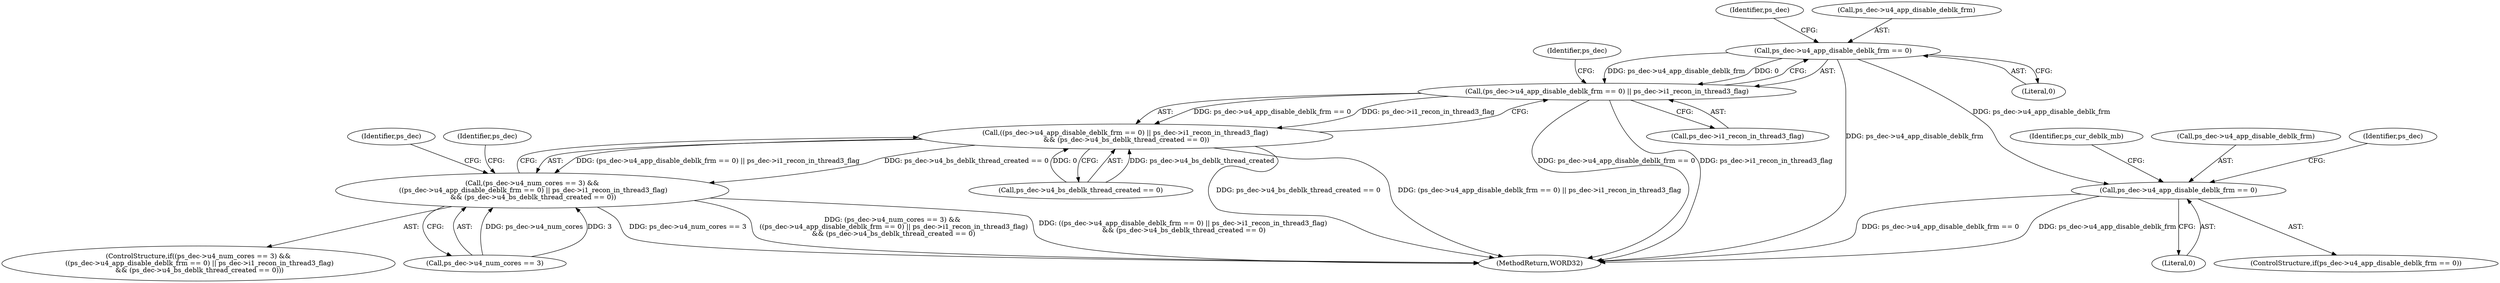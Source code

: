digraph "0_Android_494561291a503840f385fbcd11d9bc5f4dc502b8_0@pointer" {
"1000503" [label="(Call,ps_dec->u4_app_disable_deblk_frm == 0)"];
"1000502" [label="(Call,(ps_dec->u4_app_disable_deblk_frm == 0) || ps_dec->i1_recon_in_thread3_flag)"];
"1000501" [label="(Call,((ps_dec->u4_app_disable_deblk_frm == 0) || ps_dec->i1_recon_in_thread3_flag)\n && (ps_dec->u4_bs_deblk_thread_created == 0))"];
"1000495" [label="(Call,(ps_dec->u4_num_cores == 3) &&\n ((ps_dec->u4_app_disable_deblk_frm == 0) || ps_dec->i1_recon_in_thread3_flag)\n && (ps_dec->u4_bs_deblk_thread_created == 0))"];
"1001167" [label="(Call,ps_dec->u4_app_disable_deblk_frm == 0)"];
"1000511" [label="(Call,ps_dec->u4_bs_deblk_thread_created == 0)"];
"1000540" [label="(Identifier,ps_dec)"];
"1000496" [label="(Call,ps_dec->u4_num_cores == 3)"];
"1000503" [label="(Call,ps_dec->u4_app_disable_deblk_frm == 0)"];
"1000501" [label="(Call,((ps_dec->u4_app_disable_deblk_frm == 0) || ps_dec->i1_recon_in_thread3_flag)\n && (ps_dec->u4_bs_deblk_thread_created == 0))"];
"1000508" [label="(Call,ps_dec->i1_recon_in_thread3_flag)"];
"1000509" [label="(Identifier,ps_dec)"];
"1001166" [label="(ControlStructure,if(ps_dec->u4_app_disable_deblk_frm == 0))"];
"1001174" [label="(Identifier,ps_cur_deblk_mb)"];
"1000494" [label="(ControlStructure,if((ps_dec->u4_num_cores == 3) &&\n ((ps_dec->u4_app_disable_deblk_frm == 0) || ps_dec->i1_recon_in_thread3_flag)\n && (ps_dec->u4_bs_deblk_thread_created == 0)))"];
"1001450" [label="(MethodReturn,WORD32)"];
"1000513" [label="(Identifier,ps_dec)"];
"1000507" [label="(Literal,0)"];
"1000519" [label="(Identifier,ps_dec)"];
"1001167" [label="(Call,ps_dec->u4_app_disable_deblk_frm == 0)"];
"1001171" [label="(Literal,0)"];
"1001168" [label="(Call,ps_dec->u4_app_disable_deblk_frm)"];
"1001184" [label="(Identifier,ps_dec)"];
"1000504" [label="(Call,ps_dec->u4_app_disable_deblk_frm)"];
"1000502" [label="(Call,(ps_dec->u4_app_disable_deblk_frm == 0) || ps_dec->i1_recon_in_thread3_flag)"];
"1000495" [label="(Call,(ps_dec->u4_num_cores == 3) &&\n ((ps_dec->u4_app_disable_deblk_frm == 0) || ps_dec->i1_recon_in_thread3_flag)\n && (ps_dec->u4_bs_deblk_thread_created == 0))"];
"1000503" -> "1000502"  [label="AST: "];
"1000503" -> "1000507"  [label="CFG: "];
"1000504" -> "1000503"  [label="AST: "];
"1000507" -> "1000503"  [label="AST: "];
"1000509" -> "1000503"  [label="CFG: "];
"1000502" -> "1000503"  [label="CFG: "];
"1000503" -> "1001450"  [label="DDG: ps_dec->u4_app_disable_deblk_frm"];
"1000503" -> "1000502"  [label="DDG: ps_dec->u4_app_disable_deblk_frm"];
"1000503" -> "1000502"  [label="DDG: 0"];
"1000503" -> "1001167"  [label="DDG: ps_dec->u4_app_disable_deblk_frm"];
"1000502" -> "1000501"  [label="AST: "];
"1000502" -> "1000508"  [label="CFG: "];
"1000508" -> "1000502"  [label="AST: "];
"1000513" -> "1000502"  [label="CFG: "];
"1000501" -> "1000502"  [label="CFG: "];
"1000502" -> "1001450"  [label="DDG: ps_dec->u4_app_disable_deblk_frm == 0"];
"1000502" -> "1001450"  [label="DDG: ps_dec->i1_recon_in_thread3_flag"];
"1000502" -> "1000501"  [label="DDG: ps_dec->u4_app_disable_deblk_frm == 0"];
"1000502" -> "1000501"  [label="DDG: ps_dec->i1_recon_in_thread3_flag"];
"1000501" -> "1000495"  [label="AST: "];
"1000501" -> "1000511"  [label="CFG: "];
"1000511" -> "1000501"  [label="AST: "];
"1000495" -> "1000501"  [label="CFG: "];
"1000501" -> "1001450"  [label="DDG: ps_dec->u4_bs_deblk_thread_created == 0"];
"1000501" -> "1001450"  [label="DDG: (ps_dec->u4_app_disable_deblk_frm == 0) || ps_dec->i1_recon_in_thread3_flag"];
"1000501" -> "1000495"  [label="DDG: (ps_dec->u4_app_disable_deblk_frm == 0) || ps_dec->i1_recon_in_thread3_flag"];
"1000501" -> "1000495"  [label="DDG: ps_dec->u4_bs_deblk_thread_created == 0"];
"1000511" -> "1000501"  [label="DDG: ps_dec->u4_bs_deblk_thread_created"];
"1000511" -> "1000501"  [label="DDG: 0"];
"1000495" -> "1000494"  [label="AST: "];
"1000495" -> "1000496"  [label="CFG: "];
"1000496" -> "1000495"  [label="AST: "];
"1000519" -> "1000495"  [label="CFG: "];
"1000540" -> "1000495"  [label="CFG: "];
"1000495" -> "1001450"  [label="DDG: ps_dec->u4_num_cores == 3"];
"1000495" -> "1001450"  [label="DDG: (ps_dec->u4_num_cores == 3) &&\n ((ps_dec->u4_app_disable_deblk_frm == 0) || ps_dec->i1_recon_in_thread3_flag)\n && (ps_dec->u4_bs_deblk_thread_created == 0)"];
"1000495" -> "1001450"  [label="DDG: ((ps_dec->u4_app_disable_deblk_frm == 0) || ps_dec->i1_recon_in_thread3_flag)\n && (ps_dec->u4_bs_deblk_thread_created == 0)"];
"1000496" -> "1000495"  [label="DDG: ps_dec->u4_num_cores"];
"1000496" -> "1000495"  [label="DDG: 3"];
"1001167" -> "1001166"  [label="AST: "];
"1001167" -> "1001171"  [label="CFG: "];
"1001168" -> "1001167"  [label="AST: "];
"1001171" -> "1001167"  [label="AST: "];
"1001174" -> "1001167"  [label="CFG: "];
"1001184" -> "1001167"  [label="CFG: "];
"1001167" -> "1001450"  [label="DDG: ps_dec->u4_app_disable_deblk_frm == 0"];
"1001167" -> "1001450"  [label="DDG: ps_dec->u4_app_disable_deblk_frm"];
}
